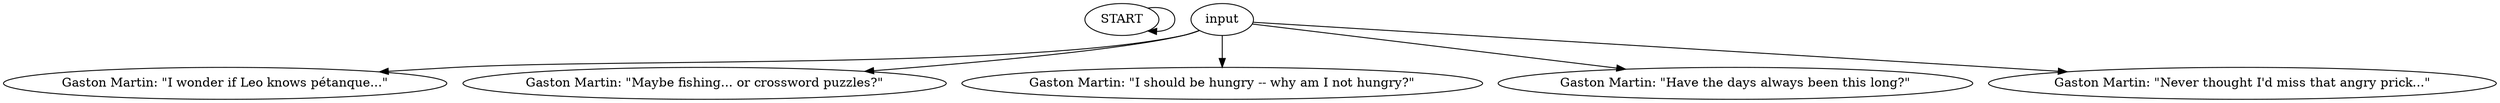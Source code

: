 # PLAZA / GASTON rene dead barks
# René has passed away and Gaston is sitting on a bench.
# ==================================================
digraph G {
	  0 [label="START"];
	  1 [label="input"];
	  2 [label="Gaston Martin: \"I wonder if Leo knows pétanque...\""];
	  3 [label="Gaston Martin: \"Maybe fishing... or crossword puzzles?\""];
	  4 [label="Gaston Martin: \"I should be hungry -- why am I not hungry?\""];
	  5 [label="Gaston Martin: \"Have the days always been this long?\""];
	  6 [label="Gaston Martin: \"Never thought I'd miss that angry prick...\""];
	  0 -> 0
	  1 -> 2
	  1 -> 3
	  1 -> 4
	  1 -> 5
	  1 -> 6
}

